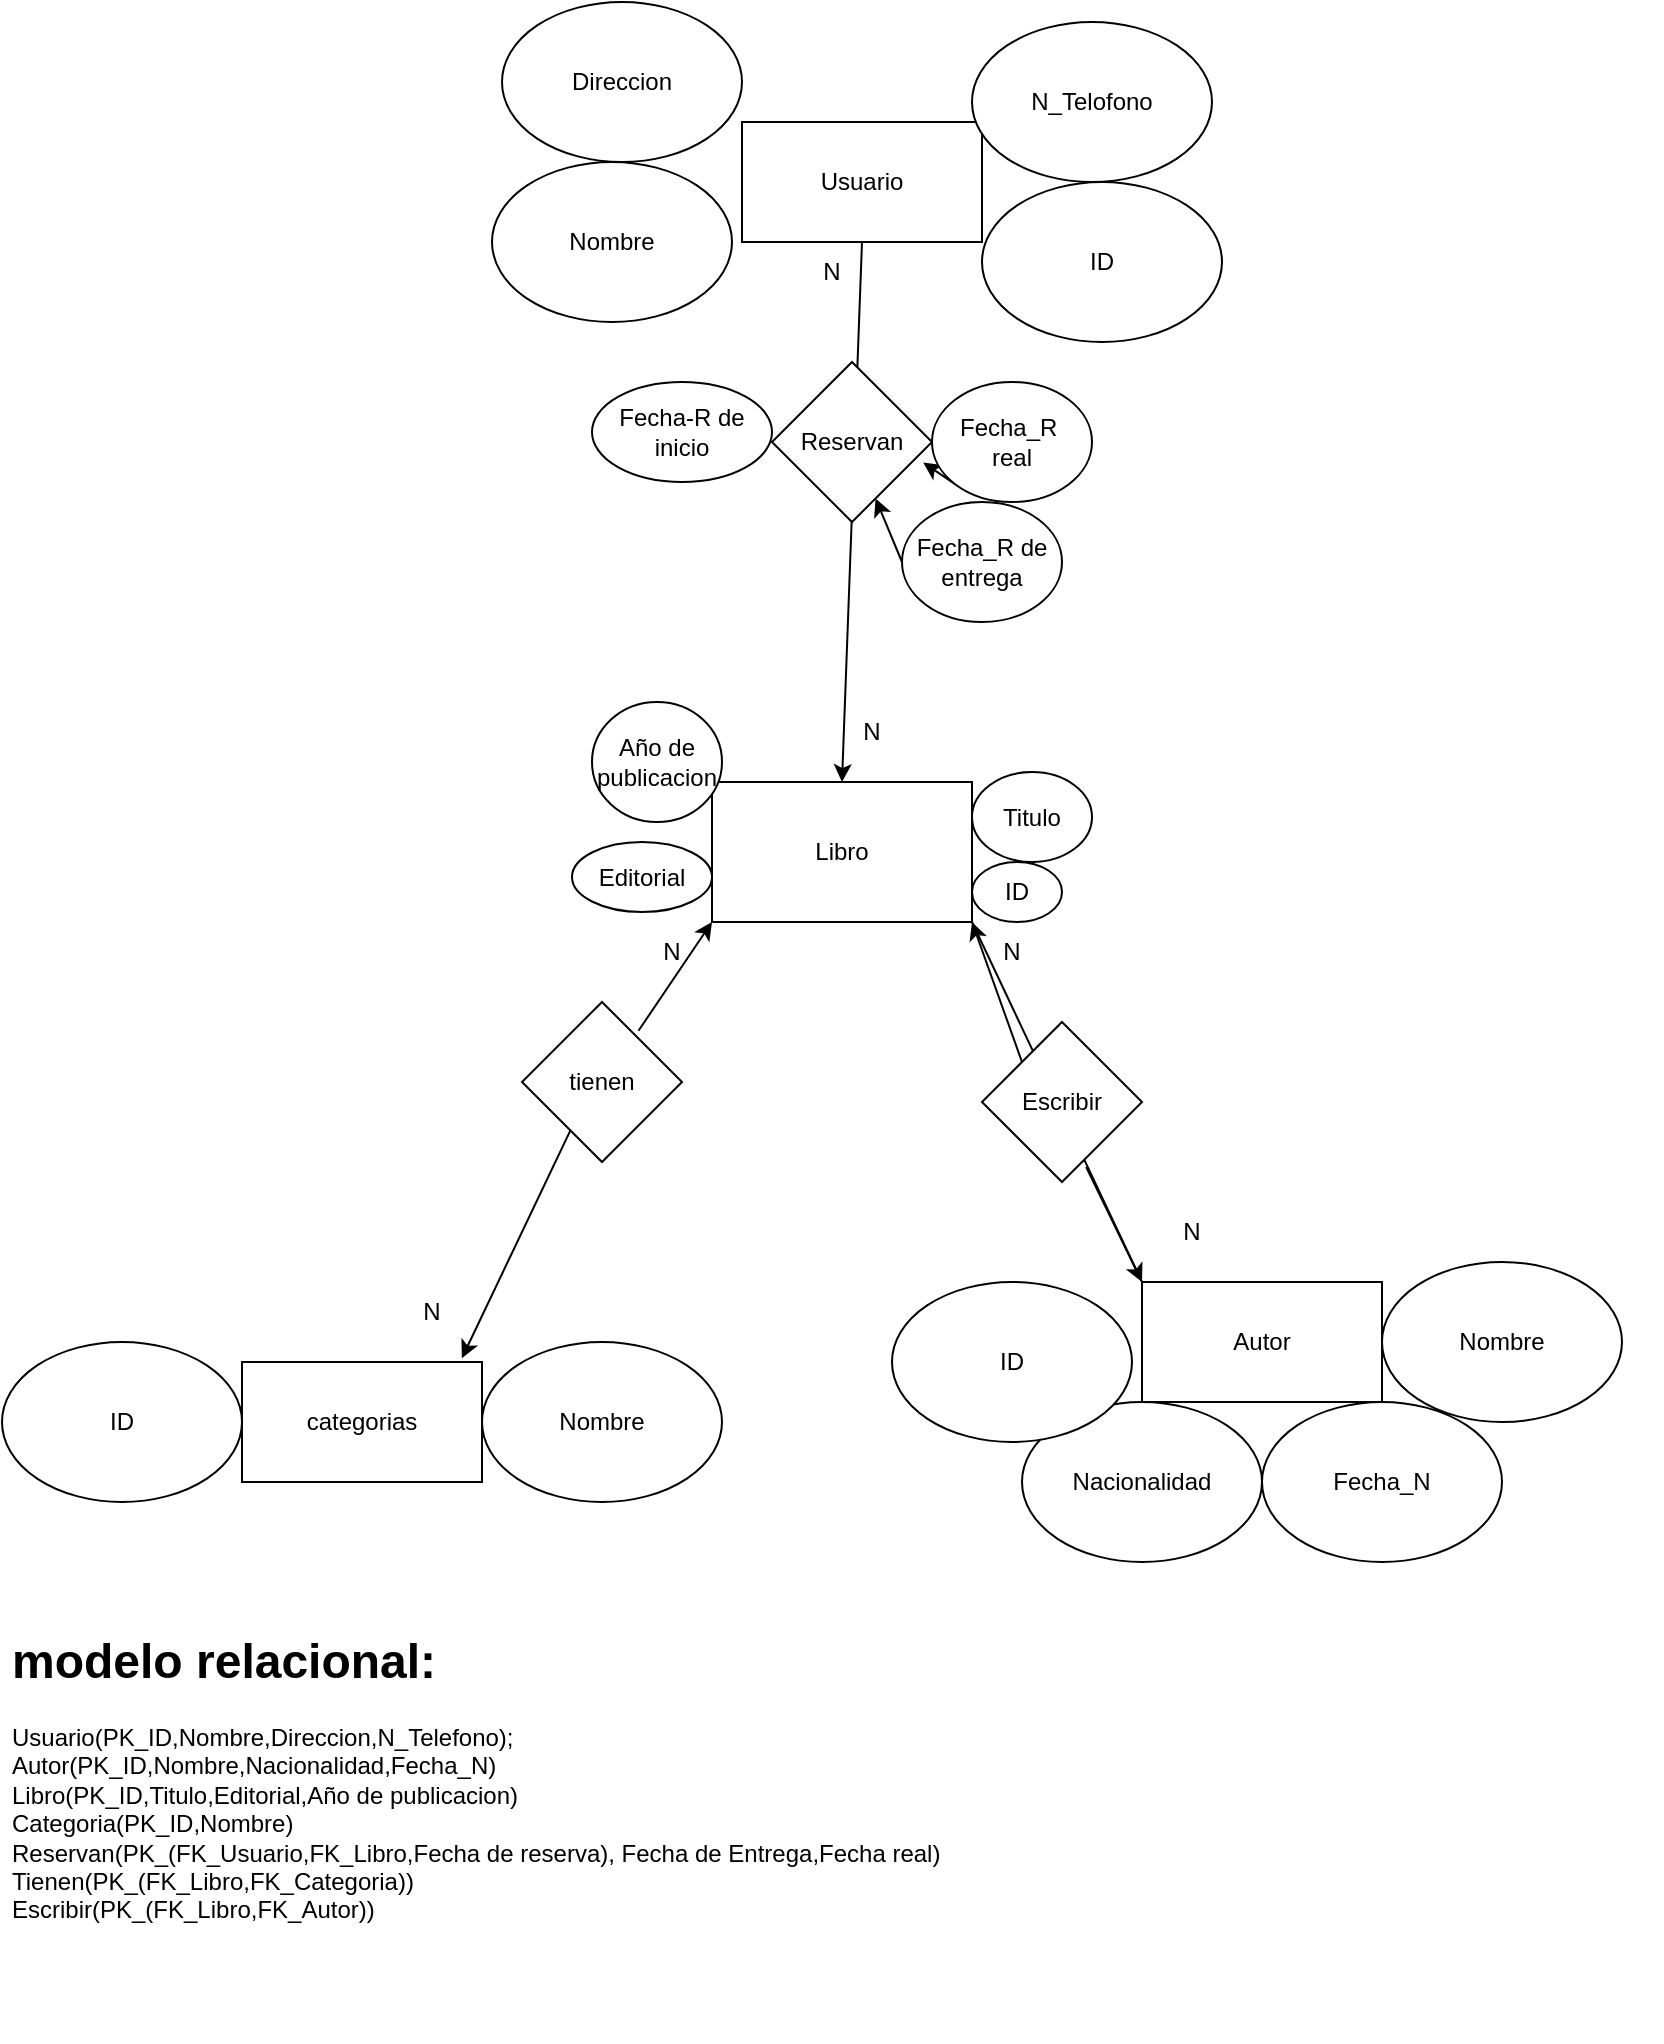<mxfile>
    <diagram id="akQgJkTQiodU_FRWpiFm" name="Page-1">
        <mxGraphModel dx="458" dy="349" grid="1" gridSize="10" guides="1" tooltips="1" connect="1" arrows="1" fold="1" page="1" pageScale="1" pageWidth="850" pageHeight="1100" math="0" shadow="0">
            <root>
                <mxCell id="0"/>
                <mxCell id="1" parent="0"/>
                <mxCell id="2" value="Usuario" style="rounded=0;whiteSpace=wrap;html=1;" parent="1" vertex="1">
                    <mxGeometry x="370" y="170" width="120" height="60" as="geometry"/>
                </mxCell>
                <mxCell id="10" style="edgeStyle=none;html=1;exitX=1;exitY=1;exitDx=0;exitDy=0;" parent="1" source="3" edge="1">
                    <mxGeometry relative="1" as="geometry">
                        <mxPoint x="360" y="500" as="targetPoint"/>
                    </mxGeometry>
                </mxCell>
                <mxCell id="28" style="edgeStyle=none;html=1;exitX=1;exitY=0;exitDx=0;exitDy=0;entryX=0;entryY=0;entryDx=0;entryDy=0;" parent="1" source="3" target="26" edge="1">
                    <mxGeometry relative="1" as="geometry"/>
                </mxCell>
                <mxCell id="3" value="Libro" style="rounded=0;whiteSpace=wrap;html=1;direction=south;rotation=0;" parent="1" vertex="1">
                    <mxGeometry x="355" y="500" width="130" height="70" as="geometry"/>
                </mxCell>
                <mxCell id="5" value="categorias" style="rounded=0;whiteSpace=wrap;html=1;" parent="1" vertex="1">
                    <mxGeometry x="120" y="790" width="120" height="60" as="geometry"/>
                </mxCell>
                <mxCell id="7" value="" style="endArrow=classic;html=1;entryX=0;entryY=0.5;entryDx=0;entryDy=0;exitX=0.5;exitY=1;exitDx=0;exitDy=0;" parent="1" source="2" target="3" edge="1">
                    <mxGeometry width="50" height="50" relative="1" as="geometry">
                        <mxPoint x="430" y="240" as="sourcePoint"/>
                        <mxPoint x="470" y="370" as="targetPoint"/>
                    </mxGeometry>
                </mxCell>
                <mxCell id="13" value="Reservan" style="rhombus;whiteSpace=wrap;html=1;" parent="1" vertex="1">
                    <mxGeometry x="385" y="290" width="80" height="80" as="geometry"/>
                </mxCell>
                <mxCell id="16" value="Direccion" style="ellipse;whiteSpace=wrap;html=1;" parent="1" vertex="1">
                    <mxGeometry x="250" y="110" width="120" height="80" as="geometry"/>
                </mxCell>
                <mxCell id="17" value="Nombre" style="ellipse;whiteSpace=wrap;html=1;" parent="1" vertex="1">
                    <mxGeometry x="245" y="190" width="120" height="80" as="geometry"/>
                </mxCell>
                <mxCell id="18" value="N_Telofono" style="ellipse;whiteSpace=wrap;html=1;" parent="1" vertex="1">
                    <mxGeometry x="485" y="120" width="120" height="80" as="geometry"/>
                </mxCell>
                <mxCell id="19" value="ID" style="ellipse;whiteSpace=wrap;html=1;" parent="1" vertex="1">
                    <mxGeometry x="490" y="200" width="120" height="80" as="geometry"/>
                </mxCell>
                <mxCell id="22" value="Editorial" style="ellipse;whiteSpace=wrap;html=1;" parent="1" vertex="1">
                    <mxGeometry x="285" y="530" width="70" height="35" as="geometry"/>
                </mxCell>
                <mxCell id="23" value="Año de publicacion" style="ellipse;whiteSpace=wrap;html=1;" parent="1" vertex="1">
                    <mxGeometry x="295" y="460" width="65" height="60" as="geometry"/>
                </mxCell>
                <mxCell id="24" value="Titulo" style="ellipse;whiteSpace=wrap;html=1;" parent="1" vertex="1">
                    <mxGeometry x="485" y="495" width="60" height="45" as="geometry"/>
                </mxCell>
                <mxCell id="25" value="ID" style="ellipse;whiteSpace=wrap;html=1;" parent="1" vertex="1">
                    <mxGeometry x="485" y="540" width="45" height="30" as="geometry"/>
                </mxCell>
                <mxCell id="42" style="edgeStyle=none;html=1;exitX=0;exitY=0;exitDx=0;exitDy=0;entryX=1;entryY=0;entryDx=0;entryDy=0;startArrow=none;" parent="1" source="35" target="3" edge="1">
                    <mxGeometry relative="1" as="geometry">
                        <mxPoint x="490" y="500" as="targetPoint"/>
                    </mxGeometry>
                </mxCell>
                <mxCell id="26" value="Autor" style="rounded=0;whiteSpace=wrap;html=1;" parent="1" vertex="1">
                    <mxGeometry x="570" y="750" width="120" height="60" as="geometry"/>
                </mxCell>
                <mxCell id="29" value="ID" style="ellipse;whiteSpace=wrap;html=1;" parent="1" vertex="1">
                    <mxGeometry y="780" width="120" height="80" as="geometry"/>
                </mxCell>
                <mxCell id="30" value="Nombre" style="ellipse;whiteSpace=wrap;html=1;" parent="1" vertex="1">
                    <mxGeometry x="240" y="780" width="120" height="80" as="geometry"/>
                </mxCell>
                <mxCell id="31" value="Nacionalidad" style="ellipse;whiteSpace=wrap;html=1;" parent="1" vertex="1">
                    <mxGeometry x="510" y="810" width="120" height="80" as="geometry"/>
                </mxCell>
                <mxCell id="32" value="ID" style="ellipse;whiteSpace=wrap;html=1;" parent="1" vertex="1">
                    <mxGeometry x="445" y="750" width="120" height="80" as="geometry"/>
                </mxCell>
                <mxCell id="33" value="Nombre" style="ellipse;whiteSpace=wrap;html=1;" parent="1" vertex="1">
                    <mxGeometry x="690" y="740" width="120" height="80" as="geometry"/>
                </mxCell>
                <mxCell id="34" value="Fecha_N" style="ellipse;whiteSpace=wrap;html=1;" parent="1" vertex="1">
                    <mxGeometry x="630" y="810" width="120" height="80" as="geometry"/>
                </mxCell>
                <mxCell id="39" value="N" style="text;html=1;strokeColor=none;fillColor=none;align=center;verticalAlign=middle;whiteSpace=wrap;rounded=0;" parent="1" vertex="1">
                    <mxGeometry x="305" y="570" width="60" height="30" as="geometry"/>
                </mxCell>
                <mxCell id="40" value="N" style="text;html=1;strokeColor=none;fillColor=none;align=center;verticalAlign=middle;whiteSpace=wrap;rounded=0;" parent="1" vertex="1">
                    <mxGeometry x="185" y="750" width="60" height="30" as="geometry"/>
                </mxCell>
                <mxCell id="50" value="" style="endArrow=classic;startArrow=none;html=1;entryX=1;entryY=1;entryDx=0;entryDy=0;exitX=0.728;exitY=0.18;exitDx=0;exitDy=0;exitPerimeter=0;" parent="1" source="15" target="3" edge="1">
                    <mxGeometry width="50" height="50" relative="1" as="geometry">
                        <mxPoint x="540" y="650" as="sourcePoint"/>
                        <mxPoint x="590" y="600" as="targetPoint"/>
                        <Array as="points"/>
                    </mxGeometry>
                </mxCell>
                <mxCell id="51" value="" style="endArrow=none;startArrow=classic;html=1;entryX=0;entryY=1;entryDx=0;entryDy=0;exitX=0.916;exitY=-0.031;exitDx=0;exitDy=0;exitPerimeter=0;" parent="1" source="5" target="15" edge="1">
                    <mxGeometry width="50" height="50" relative="1" as="geometry">
                        <mxPoint x="279.92" y="708.14" as="sourcePoint"/>
                        <mxPoint x="360" y="500" as="targetPoint"/>
                        <Array as="points">
                            <mxPoint x="310" y="620"/>
                        </Array>
                    </mxGeometry>
                </mxCell>
                <mxCell id="15" value="tienen" style="rhombus;whiteSpace=wrap;html=1;" parent="1" vertex="1">
                    <mxGeometry x="260" y="610" width="80" height="80" as="geometry"/>
                </mxCell>
                <mxCell id="53" value="N" style="text;html=1;strokeColor=none;fillColor=none;align=center;verticalAlign=middle;whiteSpace=wrap;rounded=0;" parent="1" vertex="1">
                    <mxGeometry x="385" y="230" width="60" height="30" as="geometry"/>
                </mxCell>
                <mxCell id="54" value="N" style="text;html=1;strokeColor=none;fillColor=none;align=center;verticalAlign=middle;whiteSpace=wrap;rounded=0;" parent="1" vertex="1">
                    <mxGeometry x="405" y="460" width="60" height="30" as="geometry"/>
                </mxCell>
                <mxCell id="55" value="Fecha-R de inicio" style="ellipse;whiteSpace=wrap;html=1;" parent="1" vertex="1">
                    <mxGeometry x="295" y="300" width="90" height="50" as="geometry"/>
                </mxCell>
                <mxCell id="56" value="N" style="text;html=1;strokeColor=none;fillColor=none;align=center;verticalAlign=middle;whiteSpace=wrap;rounded=0;" parent="1" vertex="1">
                    <mxGeometry x="475" y="570" width="60" height="30" as="geometry"/>
                </mxCell>
                <mxCell id="57" value="N" style="text;html=1;strokeColor=none;fillColor=none;align=center;verticalAlign=middle;whiteSpace=wrap;rounded=0;" parent="1" vertex="1">
                    <mxGeometry x="565" y="710" width="60" height="30" as="geometry"/>
                </mxCell>
                <mxCell id="61" value="" style="edgeStyle=none;html=1;exitX=0;exitY=0;exitDx=0;exitDy=0;entryX=0.651;entryY=0.906;entryDx=0;entryDy=0;endArrow=none;entryPerimeter=0;" parent="1" source="26" target="35" edge="1">
                    <mxGeometry relative="1" as="geometry">
                        <mxPoint x="485" y="570" as="targetPoint"/>
                        <mxPoint x="570" y="750" as="sourcePoint"/>
                    </mxGeometry>
                </mxCell>
                <mxCell id="35" value="Escribir" style="rhombus;whiteSpace=wrap;html=1;" parent="1" vertex="1">
                    <mxGeometry x="490" y="620" width="80" height="80" as="geometry"/>
                </mxCell>
                <mxCell id="65" style="edgeStyle=none;html=1;exitX=0;exitY=1;exitDx=0;exitDy=0;entryX=0.945;entryY=0.628;entryDx=0;entryDy=0;entryPerimeter=0;" parent="1" source="62" target="13" edge="1">
                    <mxGeometry relative="1" as="geometry"/>
                </mxCell>
                <mxCell id="62" value="Fecha_R&amp;nbsp;&lt;br&gt;real" style="ellipse;whiteSpace=wrap;html=1;" parent="1" vertex="1">
                    <mxGeometry x="465" y="300" width="80" height="60" as="geometry"/>
                </mxCell>
                <mxCell id="66" style="edgeStyle=none;html=1;exitX=0;exitY=0.5;exitDx=0;exitDy=0;" parent="1" source="63" target="13" edge="1">
                    <mxGeometry relative="1" as="geometry"/>
                </mxCell>
                <mxCell id="63" value="Fecha_R de entrega" style="ellipse;whiteSpace=wrap;html=1;" parent="1" vertex="1">
                    <mxGeometry x="450" y="360" width="80" height="60" as="geometry"/>
                </mxCell>
                <mxCell id="67" value="&lt;h1&gt;modelo relacional:&lt;/h1&gt;&lt;div&gt;Usuario(PK_ID,Nombre,Direccion,N_Telefono);&lt;/div&gt;&lt;div&gt;Autor(PK_ID,Nombre,Nacionalidad,Fecha_N)&lt;/div&gt;&lt;div&gt;Libro(PK_ID,Titulo,Editorial,Año de publicacion)&lt;/div&gt;&lt;div&gt;Categoria(PK_ID,Nombre)&lt;/div&gt;&lt;div&gt;Reservan(PK_(FK_Usuario,FK_Libro,Fecha de reserva), Fecha de Entrega,Fecha real)&lt;/div&gt;&lt;div&gt;&lt;span style=&quot;background-color: initial;&quot;&gt;Tienen(PK_(FK_Libro,FK_Categoria))&lt;/span&gt;&lt;/div&gt;&lt;div&gt;Escribir(PK_(FK_Libro,FK_Autor))&lt;/div&gt;" style="text;html=1;strokeColor=none;fillColor=none;spacing=5;spacingTop=-20;whiteSpace=wrap;overflow=hidden;rounded=0;" parent="1" vertex="1">
                    <mxGeometry y="920" width="830" height="210" as="geometry"/>
                </mxCell>
            </root>
        </mxGraphModel>
    </diagram>
</mxfile>